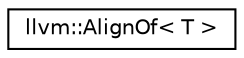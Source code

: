 digraph "Graphical Class Hierarchy"
{
  edge [fontname="Helvetica",fontsize="10",labelfontname="Helvetica",labelfontsize="10"];
  node [fontname="Helvetica",fontsize="10",shape=record];
  rankdir="LR";
  Node1 [label="llvm::AlignOf\< T \>",height=0.2,width=0.4,color="black", fillcolor="white", style="filled",URL="$structllvm_1_1AlignOf.html",tooltip="AlignOf - A templated class that contains an enum value representing the alignment of the template ar..."];
}
